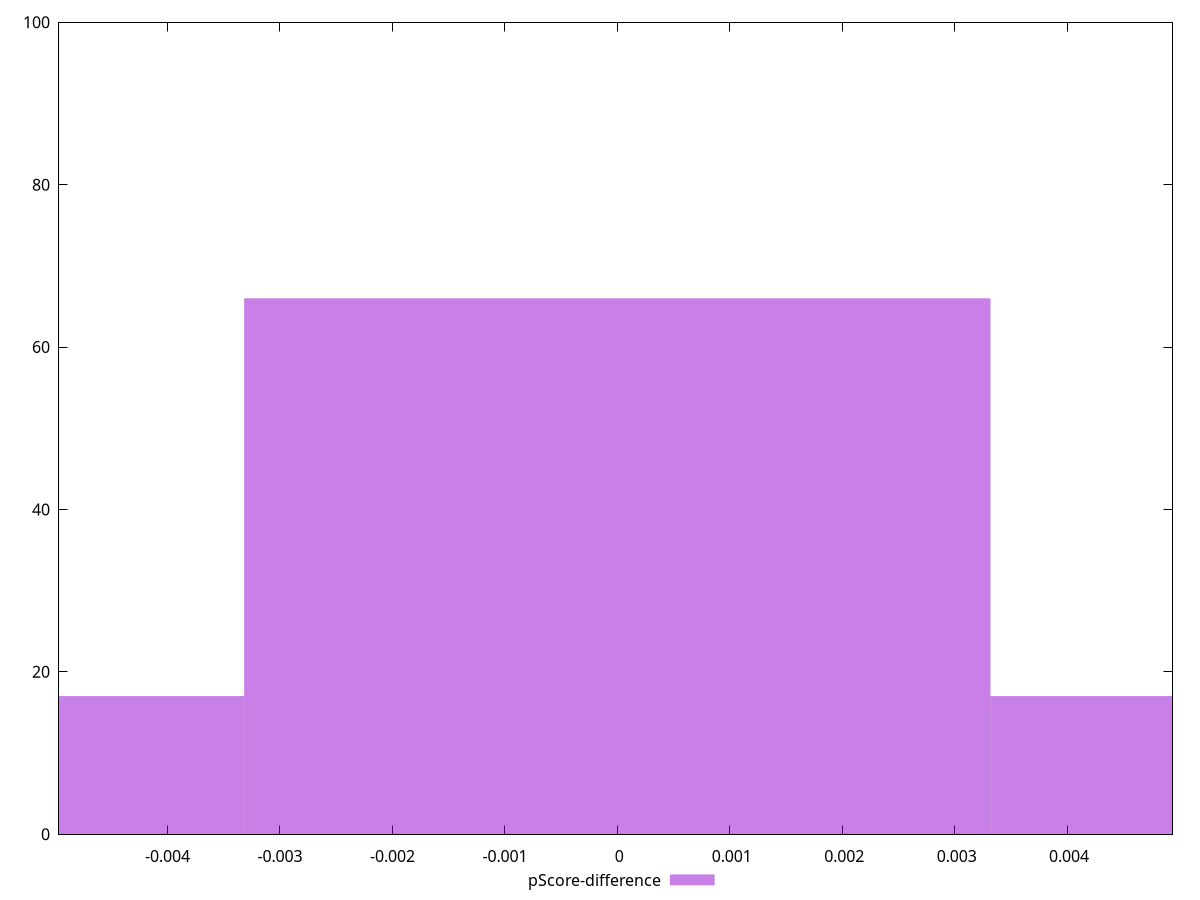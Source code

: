 reset

$pScoreDifference <<EOF
-0.006637227528554676 17
0 66
0.006637227528554676 17
EOF

set key outside below
set boxwidth 0.006637227528554676
set xrange [-0.004965325701486334:0.00493726616220716]
set yrange [0:100]
set trange [0:100]
set style fill transparent solid 0.5 noborder
set terminal svg size 640, 490 enhanced background rgb 'white'
set output "report_00025_2021-02-22T21:38:55.199Z/estimated-input-latency/samples/pages+cached/pScore-difference/histogram.svg"

plot $pScoreDifference title "pScore-difference" with boxes

reset
